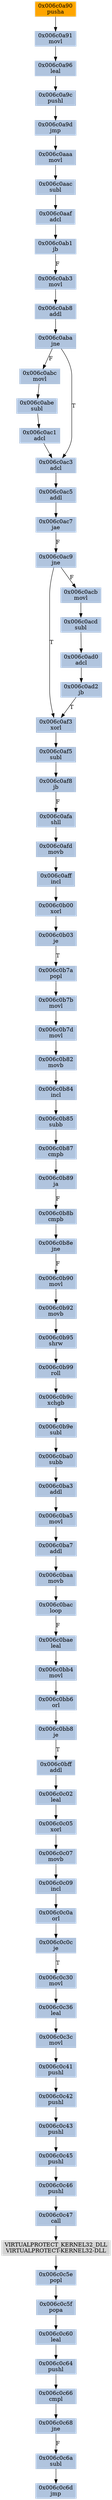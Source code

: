 strict digraph G {
	graph [bgcolor=transparent,
		name=G
	];
	node [color=lightsteelblue,
		fillcolor=lightsteelblue,
		shape=rectangle,
		style=filled
	];
	"0x006c0ab3"	[label="0x006c0ab3
movl"];
	"0x006c0ab8"	[label="0x006c0ab8
addl"];
	"0x006c0ab3" -> "0x006c0ab8"	[color="#000000"];
	"0x006c0c0a"	[label="0x006c0c0a
orl"];
	"0x006c0c0c"	[label="0x006c0c0c
je"];
	"0x006c0c0a" -> "0x006c0c0c"	[color="#000000"];
	"0x006c0bae"	[label="0x006c0bae
leal"];
	"0x006c0bb4"	[label="0x006c0bb4
movl"];
	"0x006c0bae" -> "0x006c0bb4"	[color="#000000"];
	"0x006c0b9c"	[label="0x006c0b9c
xchgb"];
	"0x006c0b9e"	[label="0x006c0b9e
subl"];
	"0x006c0b9c" -> "0x006c0b9e"	[color="#000000"];
	"0x006c0aac"	[label="0x006c0aac
subl"];
	"0x006c0aaf"	[label="0x006c0aaf
adcl"];
	"0x006c0aac" -> "0x006c0aaf"	[color="#000000"];
	"0x006c0ad2"	[label="0x006c0ad2
jb"];
	"0x006c0af3"	[label="0x006c0af3
xorl"];
	"0x006c0ad2" -> "0x006c0af3"	[color="#000000",
		label=T];
	"0x006c0c42"	[label="0x006c0c42
pushl"];
	"0x006c0c43"	[label="0x006c0c43
pushl"];
	"0x006c0c42" -> "0x006c0c43"	[color="#000000"];
	"0x006c0ba7"	[label="0x006c0ba7
addl"];
	"0x006c0baa"	[label="0x006c0baa
movb"];
	"0x006c0ba7" -> "0x006c0baa"	[color="#000000"];
	"0x006c0c07"	[label="0x006c0c07
movb"];
	"0x006c0c09"	[label="0x006c0c09
incl"];
	"0x006c0c07" -> "0x006c0c09"	[color="#000000"];
	"0x006c0acb"	[label="0x006c0acb
movl"];
	"0x006c0acd"	[label="0x006c0acd
subl"];
	"0x006c0acb" -> "0x006c0acd"	[color="#000000"];
	"0x006c0c60"	[label="0x006c0c60
leal"];
	"0x006c0c64"	[label="0x006c0c64
pushl"];
	"0x006c0c60" -> "0x006c0c64"	[color="#000000"];
	"0x006c0bff"	[label="0x006c0bff
addl"];
	"0x006c0c02"	[label="0x006c0c02
leal"];
	"0x006c0bff" -> "0x006c0c02"	[color="#000000"];
	"0x006c0b7d"	[label="0x006c0b7d
movl"];
	"0x006c0b82"	[label="0x006c0b82
movb"];
	"0x006c0b7d" -> "0x006c0b82"	[color="#000000"];
	"0x006c0c68"	[label="0x006c0c68
jne"];
	"0x006c0c6a"	[label="0x006c0c6a
subl"];
	"0x006c0c68" -> "0x006c0c6a"	[color="#000000",
		label=F];
	"0x006c0b00"	[label="0x006c0b00
xorl"];
	"0x006c0b03"	[label="0x006c0b03
je"];
	"0x006c0b00" -> "0x006c0b03"	[color="#000000"];
	"0x006c0c45"	[label="0x006c0c45
pushl"];
	"0x006c0c43" -> "0x006c0c45"	[color="#000000"];
	"0x006c0c66"	[label="0x006c0c66
cmpl"];
	"0x006c0c66" -> "0x006c0c68"	[color="#000000"];
	"0x006c0af5"	[label="0x006c0af5
subl"];
	"0x006c0af3" -> "0x006c0af5"	[color="#000000"];
	"0x006c0b99"	[label="0x006c0b99
roll"];
	"0x006c0b99" -> "0x006c0b9c"	[color="#000000"];
	"0x006c0c30"	[label="0x006c0c30
movl"];
	"0x006c0c0c" -> "0x006c0c30"	[color="#000000",
		label=T];
	"0x006c0c36"	[label="0x006c0c36
leal"];
	"0x006c0c30" -> "0x006c0c36"	[color="#000000"];
	"0x006c0ab1"	[label="0x006c0ab1
jb"];
	"0x006c0aaf" -> "0x006c0ab1"	[color="#000000"];
	"0x006c0aba"	[label="0x006c0aba
jne"];
	"0x006c0ab8" -> "0x006c0aba"	[color="#000000"];
	"0x006c0af8"	[label="0x006c0af8
jb"];
	"0x006c0afa"	[label="0x006c0afa
shll"];
	"0x006c0af8" -> "0x006c0afa"	[color="#000000",
		label=F];
	"0x006c0c6d"	[label="0x006c0c6d
jmp"];
	"0x006c0c09" -> "0x006c0c0a"	[color="#000000"];
	"0x006c0a91"	[label="0x006c0a91
movl"];
	"0x006c0a96"	[label="0x006c0a96
leal"];
	"0x006c0a91" -> "0x006c0a96"	[color="#000000"];
	"0x006c0aaa"	[label="0x006c0aaa
movl"];
	"0x006c0aaa" -> "0x006c0aac"	[color="#000000"];
	"0x006c0bac"	[label="0x006c0bac
loop"];
	"0x006c0baa" -> "0x006c0bac"	[color="#000000"];
	"0x006c0bac" -> "0x006c0bae"	[color="#000000",
		label=F];
	"0x006c0c05"	[label="0x006c0c05
xorl"];
	"0x006c0c02" -> "0x006c0c05"	[color="#000000"];
	"0x006c0c05" -> "0x006c0c07"	[color="#000000"];
	"0x006c0b84"	[label="0x006c0b84
incl"];
	"0x006c0b85"	[label="0x006c0b85
subb"];
	"0x006c0b84" -> "0x006c0b85"	[color="#000000"];
	"0x006c0ac9"	[label="0x006c0ac9
jne"];
	"0x006c0ac9" -> "0x006c0acb"	[color="#000000",
		label=F];
	"0x006c0ac9" -> "0x006c0af3"	[color="#000000",
		label=T];
	"0x006c0a9c"	[label="0x006c0a9c
pushl"];
	"0x006c0a96" -> "0x006c0a9c"	[color="#000000"];
	"0x006c0c46"	[label="0x006c0c46
pushl"];
	"0x006c0c47"	[label="0x006c0c47
call"];
	"0x006c0c46" -> "0x006c0c47"	[color="#000000"];
	"0x006c0a90"	[color=lightgrey,
		fillcolor=orange,
		label="0x006c0a90
pusha"];
	"0x006c0a90" -> "0x006c0a91"	[color="#000000"];
	"0x006c0ad0"	[label="0x006c0ad0
adcl"];
	"0x006c0ad0" -> "0x006c0ad2"	[color="#000000"];
	"0x006c0abc"	[label="0x006c0abc
movl"];
	"0x006c0abe"	[label="0x006c0abe
subl"];
	"0x006c0abc" -> "0x006c0abe"	[color="#000000"];
	"0x006c0c3c"	[label="0x006c0c3c
movl"];
	"0x006c0c41"	[label="0x006c0c41
pushl"];
	"0x006c0c3c" -> "0x006c0c41"	[color="#000000"];
	"0x006c0b7a"	[label="0x006c0b7a
popl"];
	"0x006c0b03" -> "0x006c0b7a"	[color="#000000",
		label=T];
	"0x006c0b7b"	[label="0x006c0b7b
movl"];
	"0x006c0b7a" -> "0x006c0b7b"	[color="#000000"];
	"0x006c0b8e"	[label="0x006c0b8e
jne"];
	"0x006c0b90"	[label="0x006c0b90
movl"];
	"0x006c0b8e" -> "0x006c0b90"	[color="#000000",
		label=F];
	"0x006c0a9d"	[label="0x006c0a9d
jmp"];
	"0x006c0a9c" -> "0x006c0a9d"	[color="#000000"];
	"0x006c0c45" -> "0x006c0c46"	[color="#000000"];
	"0x006c0bb6"	[label="0x006c0bb6
orl"];
	"0x006c0bb8"	[label="0x006c0bb8
je"];
	"0x006c0bb6" -> "0x006c0bb8"	[color="#000000"];
	"0x006c0c5e"	[label="0x006c0c5e
popl"];
	"0x006c0c5f"	[label="0x006c0c5f
popa"];
	"0x006c0c5e" -> "0x006c0c5f"	[color="#000000"];
	"0x006c0b87"	[label="0x006c0b87
cmpb"];
	"0x006c0b89"	[label="0x006c0b89
ja"];
	"0x006c0b87" -> "0x006c0b89"	[color="#000000"];
	"0x006c0b7b" -> "0x006c0b7d"	[color="#000000"];
	"0x006c0b92"	[label="0x006c0b92
movb"];
	"0x006c0b95"	[label="0x006c0b95
shrw"];
	"0x006c0b92" -> "0x006c0b95"	[color="#000000"];
	"0x006c0c64" -> "0x006c0c66"	[color="#000000"];
	"0x006c0ba3"	[label="0x006c0ba3
addl"];
	"0x006c0ba5"	[label="0x006c0ba5
movl"];
	"0x006c0ba3" -> "0x006c0ba5"	[color="#000000"];
	"0x006c0ac5"	[label="0x006c0ac5
addl"];
	"0x006c0ac7"	[label="0x006c0ac7
jae"];
	"0x006c0ac5" -> "0x006c0ac7"	[color="#000000"];
	"0x006c0afd"	[label="0x006c0afd
movb"];
	"0x006c0aff"	[label="0x006c0aff
incl"];
	"0x006c0afd" -> "0x006c0aff"	[color="#000000"];
	"0x006c0ba0"	[label="0x006c0ba0
subb"];
	"0x006c0ba0" -> "0x006c0ba3"	[color="#000000"];
	"0x006c0b85" -> "0x006c0b87"	[color="#000000"];
	"0x006c0c6a" -> "0x006c0c6d"	[color="#000000"];
	"0x006c0aba" -> "0x006c0abc"	[color="#000000",
		label=F];
	"0x006c0ac3"	[label="0x006c0ac3
adcl"];
	"0x006c0aba" -> "0x006c0ac3"	[color="#000000",
		label=T];
	"0x006c0a9d" -> "0x006c0aaa"	[color="#000000"];
	"0x006c0af5" -> "0x006c0af8"	[color="#000000"];
	"0x006c0b95" -> "0x006c0b99"	[color="#000000"];
	"0x006c0ac3" -> "0x006c0ac5"	[color="#000000"];
	"0x006c0aff" -> "0x006c0b00"	[color="#000000"];
	"0x006c0ac1"	[label="0x006c0ac1
adcl"];
	"0x006c0ac1" -> "0x006c0ac3"	[color="#000000"];
	"0x006c0bb4" -> "0x006c0bb6"	[color="#000000"];
	"0x006c0ba5" -> "0x006c0ba7"	[color="#000000"];
	"0x006c0b8b"	[label="0x006c0b8b
cmpb"];
	"0x006c0b8b" -> "0x006c0b8e"	[color="#000000"];
	"0x006c0b9e" -> "0x006c0ba0"	[color="#000000"];
	"0x006c0abe" -> "0x006c0ac1"	[color="#000000"];
	"0x006c0acd" -> "0x006c0ad0"	[color="#000000"];
	"0x006c0afa" -> "0x006c0afd"	[color="#000000"];
	VIRTUALPROTECT_KERNEL32_DLL	[color=lightgrey,
		fillcolor=lightgrey,
		label="VIRTUALPROTECT_KERNEL32_DLL
VIRTUALPROTECT-KERNEL32-DLL"];
	"0x006c0c47" -> VIRTUALPROTECT_KERNEL32_DLL	[color="#000000"];
	"0x006c0bb8" -> "0x006c0bff"	[color="#000000",
		label=T];
	"0x006c0c41" -> "0x006c0c42"	[color="#000000"];
	"0x006c0c5f" -> "0x006c0c60"	[color="#000000"];
	"0x006c0b82" -> "0x006c0b84"	[color="#000000"];
	VIRTUALPROTECT_KERNEL32_DLL -> "0x006c0c5e"	[color="#000000"];
	"0x006c0b90" -> "0x006c0b92"	[color="#000000"];
	"0x006c0ac7" -> "0x006c0ac9"	[color="#000000",
		label=F];
	"0x006c0ab1" -> "0x006c0ab3"	[color="#000000",
		label=F];
	"0x006c0b89" -> "0x006c0b8b"	[color="#000000",
		label=F];
	"0x006c0c36" -> "0x006c0c3c"	[color="#000000"];
}
